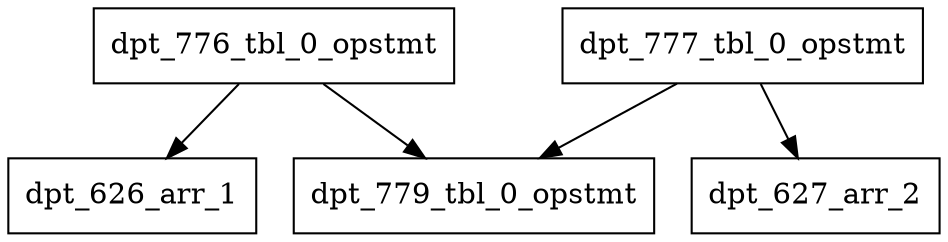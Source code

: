 digraph G {
  dpt_626_arr_1 [shape=box, ];
  dpt_627_arr_2 [shape=box, ];
  dpt_776_tbl_0_opstmt [shape=box, ];
  dpt_777_tbl_0_opstmt [shape=box, ];
  dpt_779_tbl_0_opstmt [shape=box, ];
  
  
  dpt_776_tbl_0_opstmt -> dpt_626_arr_1;
  dpt_776_tbl_0_opstmt -> dpt_779_tbl_0_opstmt;
  dpt_777_tbl_0_opstmt -> dpt_627_arr_2;
  dpt_777_tbl_0_opstmt -> dpt_779_tbl_0_opstmt;
  
  }